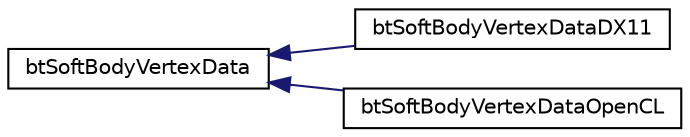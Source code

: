digraph "Graphical Class Hierarchy"
{
  edge [fontname="Helvetica",fontsize="10",labelfontname="Helvetica",labelfontsize="10"];
  node [fontname="Helvetica",fontsize="10",shape=record];
  rankdir="LR";
  Node1 [label="btSoftBodyVertexData",height=0.2,width=0.4,color="black", fillcolor="white", style="filled",URL="$classbt_soft_body_vertex_data.html"];
  Node1 -> Node2 [dir="back",color="midnightblue",fontsize="10",style="solid",fontname="Helvetica"];
  Node2 [label="btSoftBodyVertexDataDX11",height=0.2,width=0.4,color="black", fillcolor="white", style="filled",URL="$classbt_soft_body_vertex_data_d_x11.html"];
  Node1 -> Node3 [dir="back",color="midnightblue",fontsize="10",style="solid",fontname="Helvetica"];
  Node3 [label="btSoftBodyVertexDataOpenCL",height=0.2,width=0.4,color="black", fillcolor="white", style="filled",URL="$classbt_soft_body_vertex_data_open_c_l.html"];
}
